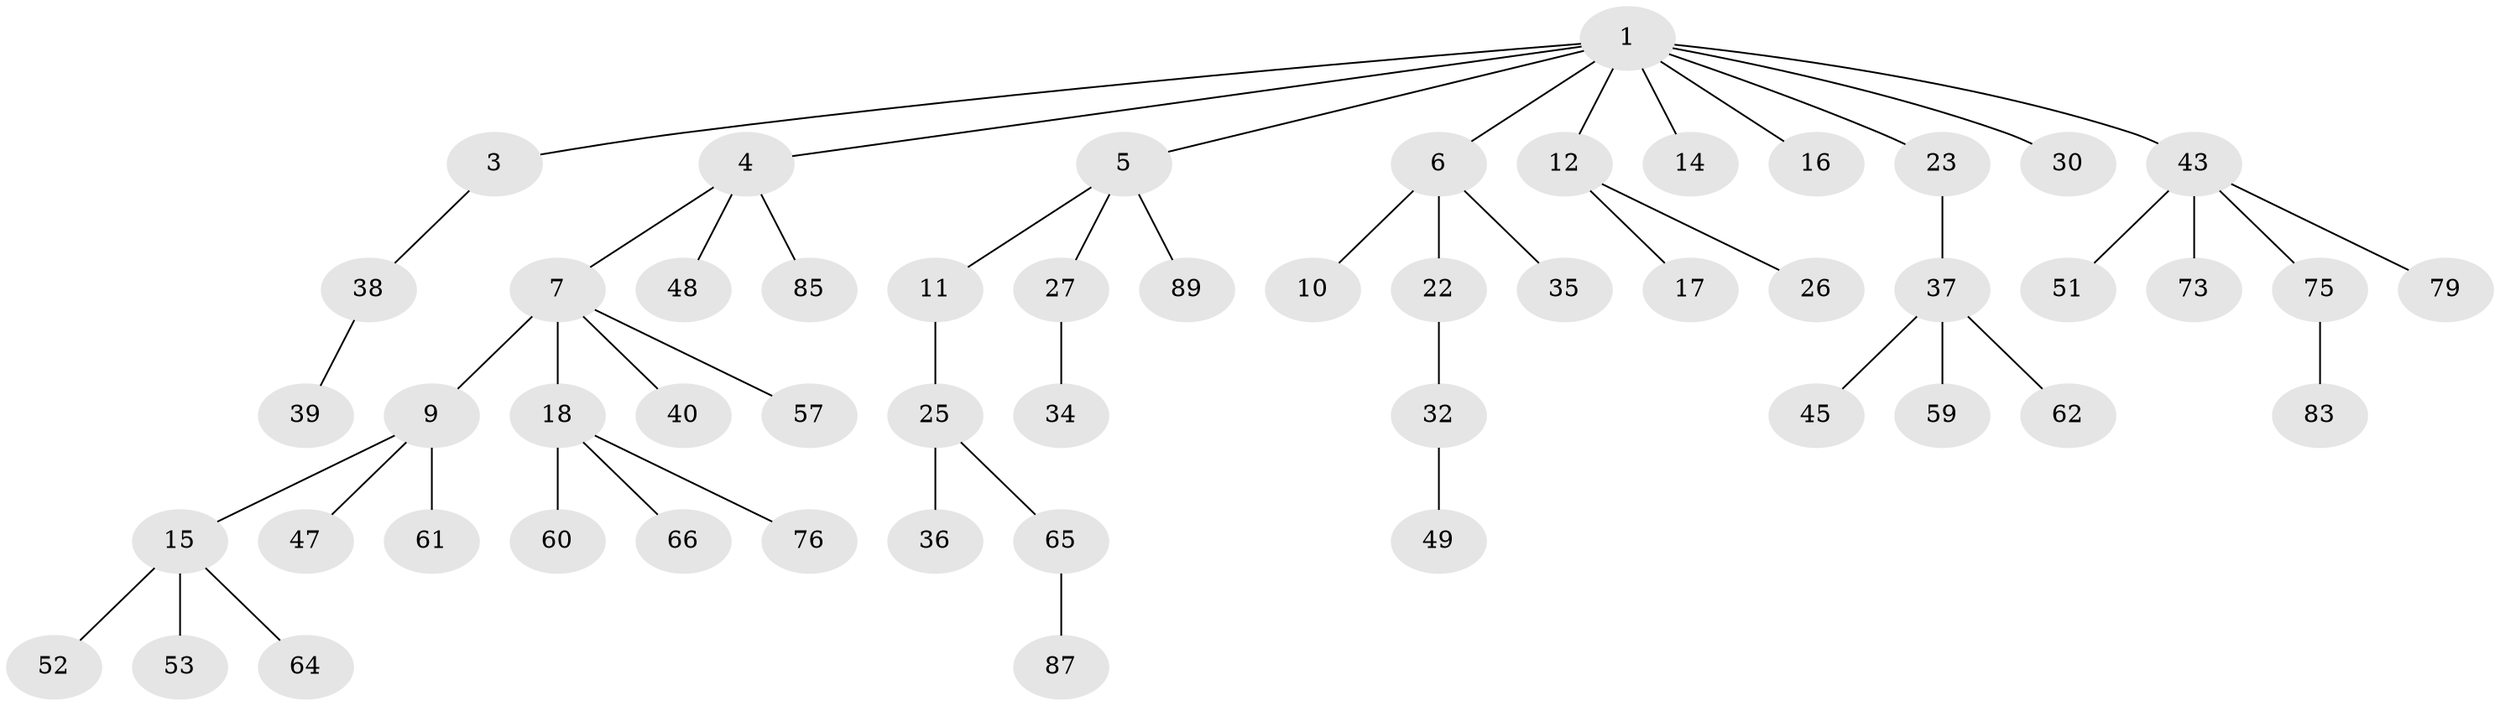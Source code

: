 // original degree distribution, {7: 0.011235955056179775, 5: 0.02247191011235955, 2: 0.20224719101123595, 4: 0.07865168539325842, 3: 0.19101123595505617, 1: 0.4943820224719101}
// Generated by graph-tools (version 1.1) at 2025/19/03/04/25 18:19:04]
// undirected, 53 vertices, 52 edges
graph export_dot {
graph [start="1"]
  node [color=gray90,style=filled];
  1 [super="+2"];
  3;
  4 [super="+33+19"];
  5;
  6;
  7 [super="+8"];
  9 [super="+24"];
  10 [super="+81"];
  11 [super="+54"];
  12 [super="+13"];
  14 [super="+68+82"];
  15 [super="+20"];
  16;
  17;
  18 [super="+28+21"];
  22 [super="+80"];
  23 [super="+78"];
  25;
  26;
  27;
  30 [super="+71"];
  32;
  34;
  35;
  36;
  37 [super="+58"];
  38 [super="+42"];
  39 [super="+88"];
  40 [super="+55"];
  43 [super="+84+46"];
  45;
  47;
  48;
  49;
  51 [super="+77+69"];
  52 [super="+67"];
  53;
  57 [super="+86+70"];
  59;
  60;
  61;
  62;
  64;
  65;
  66 [super="+72"];
  73;
  75;
  76;
  79;
  83;
  85;
  87;
  89;
  1 -- 6;
  1 -- 12;
  1 -- 14;
  1 -- 23;
  1 -- 30;
  1 -- 43;
  1 -- 16;
  1 -- 3;
  1 -- 4;
  1 -- 5;
  3 -- 38;
  4 -- 7;
  4 -- 85;
  4 -- 48;
  5 -- 11;
  5 -- 27;
  5 -- 89;
  6 -- 10;
  6 -- 22;
  6 -- 35;
  7 -- 9;
  7 -- 40;
  7 -- 57;
  7 -- 18;
  9 -- 15;
  9 -- 61;
  9 -- 47;
  11 -- 25;
  12 -- 26;
  12 -- 17;
  15 -- 52;
  15 -- 53;
  15 -- 64;
  18 -- 76;
  18 -- 60;
  18 -- 66;
  22 -- 32;
  23 -- 37;
  25 -- 36;
  25 -- 65;
  27 -- 34;
  32 -- 49;
  37 -- 45;
  37 -- 59;
  37 -- 62;
  38 -- 39;
  43 -- 51;
  43 -- 73;
  43 -- 75;
  43 -- 79;
  65 -- 87;
  75 -- 83;
}
